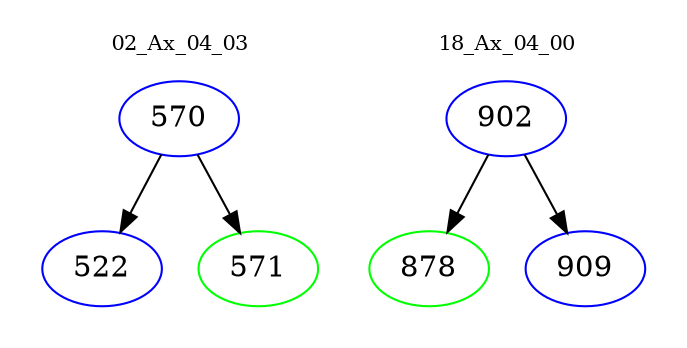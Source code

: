 digraph{
subgraph cluster_0 {
color = white
label = "02_Ax_04_03";
fontsize=10;
T0_570 [label="570", color="blue"]
T0_570 -> T0_522 [color="black"]
T0_522 [label="522", color="blue"]
T0_570 -> T0_571 [color="black"]
T0_571 [label="571", color="green"]
}
subgraph cluster_1 {
color = white
label = "18_Ax_04_00";
fontsize=10;
T1_902 [label="902", color="blue"]
T1_902 -> T1_878 [color="black"]
T1_878 [label="878", color="green"]
T1_902 -> T1_909 [color="black"]
T1_909 [label="909", color="blue"]
}
}
